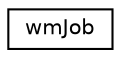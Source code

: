 digraph G
{
  edge [fontname="Helvetica",fontsize="10",labelfontname="Helvetica",labelfontsize="10"];
  node [fontname="Helvetica",fontsize="10",shape=record];
  rankdir=LR;
  Node1 [label="wmJob",height=0.2,width=0.4,color="black", fillcolor="white", style="filled",URL="$df/da1/structwmJob.html"];
}
